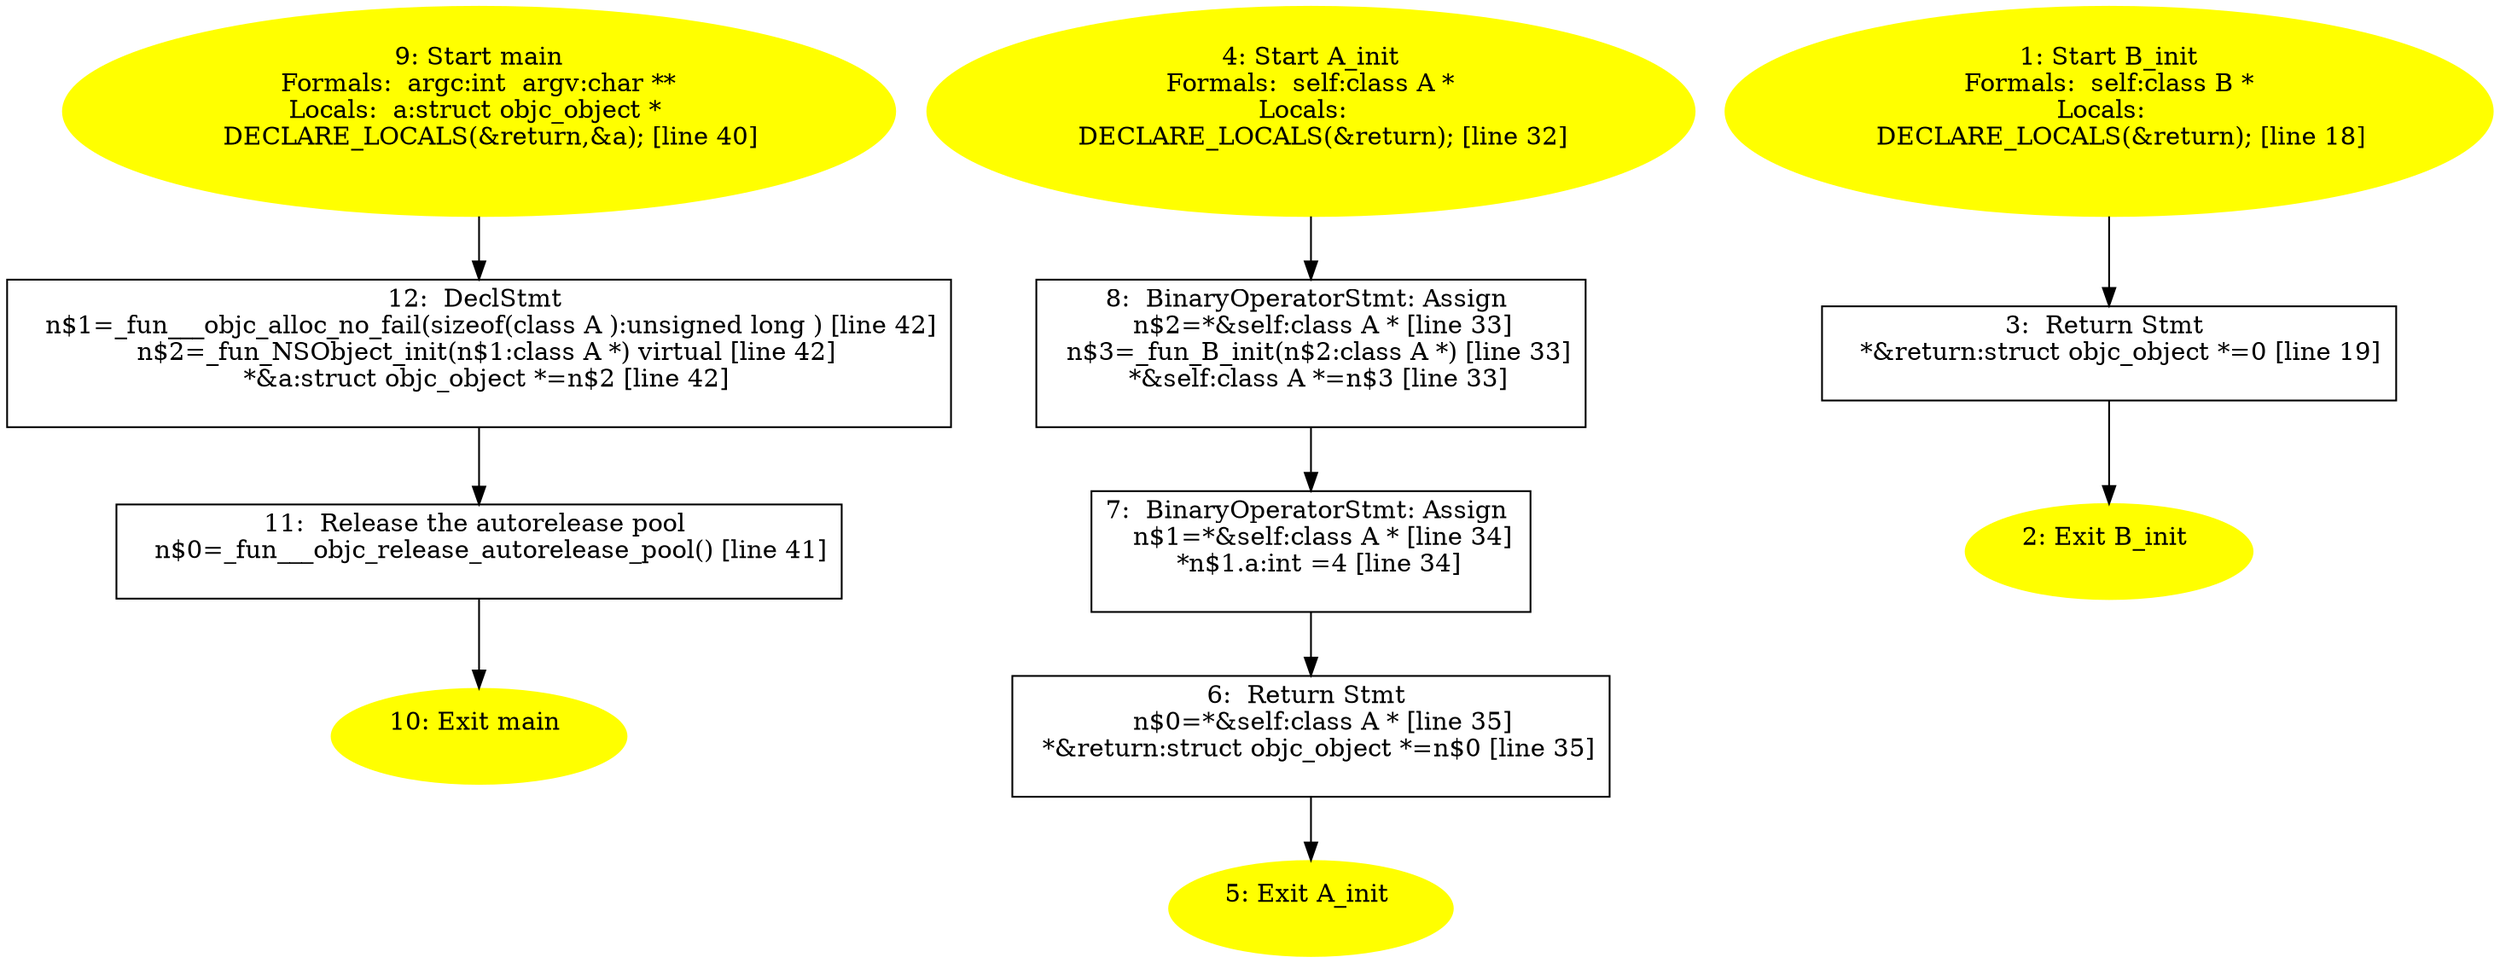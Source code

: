 /* @generated */
digraph iCFG {
12 [label="12:  DeclStmt \n   n$1=_fun___objc_alloc_no_fail(sizeof(class A ):unsigned long ) [line 42]\n  n$2=_fun_NSObject_init(n$1:class A *) virtual [line 42]\n  *&a:struct objc_object *=n$2 [line 42]\n " shape="box"]
	

	 12 -> 11 ;
11 [label="11:  Release the autorelease pool \n   n$0=_fun___objc_release_autorelease_pool() [line 41]\n " shape="box"]
	

	 11 -> 10 ;
10 [label="10: Exit main \n  " color=yellow style=filled]
	

9 [label="9: Start main\nFormals:  argc:int  argv:char **\nLocals:  a:struct objc_object * \n   DECLARE_LOCALS(&return,&a); [line 40]\n " color=yellow style=filled]
	

	 9 -> 12 ;
8 [label="8:  BinaryOperatorStmt: Assign \n   n$2=*&self:class A * [line 33]\n  n$3=_fun_B_init(n$2:class A *) [line 33]\n  *&self:class A *=n$3 [line 33]\n " shape="box"]
	

	 8 -> 7 ;
7 [label="7:  BinaryOperatorStmt: Assign \n   n$1=*&self:class A * [line 34]\n  *n$1.a:int =4 [line 34]\n " shape="box"]
	

	 7 -> 6 ;
6 [label="6:  Return Stmt \n   n$0=*&self:class A * [line 35]\n  *&return:struct objc_object *=n$0 [line 35]\n " shape="box"]
	

	 6 -> 5 ;
5 [label="5: Exit A_init \n  " color=yellow style=filled]
	

4 [label="4: Start A_init\nFormals:  self:class A *\nLocals:  \n   DECLARE_LOCALS(&return); [line 32]\n " color=yellow style=filled]
	

	 4 -> 8 ;
3 [label="3:  Return Stmt \n   *&return:struct objc_object *=0 [line 19]\n " shape="box"]
	

	 3 -> 2 ;
2 [label="2: Exit B_init \n  " color=yellow style=filled]
	

1 [label="1: Start B_init\nFormals:  self:class B *\nLocals:  \n   DECLARE_LOCALS(&return); [line 18]\n " color=yellow style=filled]
	

	 1 -> 3 ;
}
